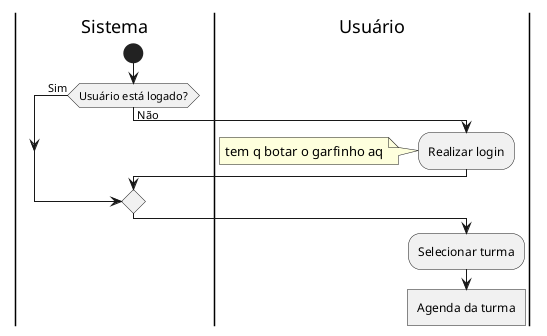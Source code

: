 @startuml Agenda 

|Sistema|
start
if (Usuário está logado?) then (Não) 
|Usuário|
:Realizar login;
note left: tem q botar o garfinho aq
else (Sim)
endif 
:Selecionar turma;
:Agenda da turma]

@enduml 